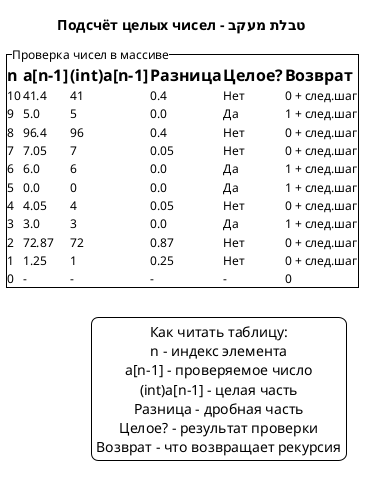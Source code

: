 @startuml
title טבלת מעקב - Подсчёт целых чисел
skinparam backgroundColor white
skinparam {
    defaultFontSize 12
    defaultTextAlignment center
}

salt
{
    {^"Проверка чисел в массиве"
    |= n |= a[n-1] |= (int)a[n-1] |= Разница |= Целое? |= Возврат
    | 10 | 41.4 | 41 | 0.4 | Нет | 0 + след.шаг
    | 9 | 5.0 | 5 | 0.0 | Да | 1 + след.шаг
    | 8 | 96.4 | 96 | 0.4 | Нет | 0 + след.шаг
    | 7 | 7.05 | 7 | 0.05 | Нет | 0 + след.шаг
    | 6 | 6.0 | 6 | 0.0 | Да | 1 + след.шаг
    | 5 | 0.0 | 0 | 0.0 | Да | 1 + след.шаг
    | 4 | 4.05 | 4 | 0.05 | Нет | 0 + след.шаг
    | 3 | 3.0 | 3 | 0.0 | Да | 1 + след.шаг
    | 2 | 72.87 | 72 | 0.87 | Нет | 0 + след.шаг
    | 1 | 1.25 | 1 | 0.25 | Нет | 0 + след.шаг
    | 0 | - | - | - | - | 0
    }
}

legend right
    Как читать таблицу:
    n - индекс элемента
    a[n-1] - проверяемое число
    (int)a[n-1] - целая часть
    Разница - дробная часть
    Целое? - результат проверки
    Возврат - что возвращает рекурсия
end legend

@enduml

